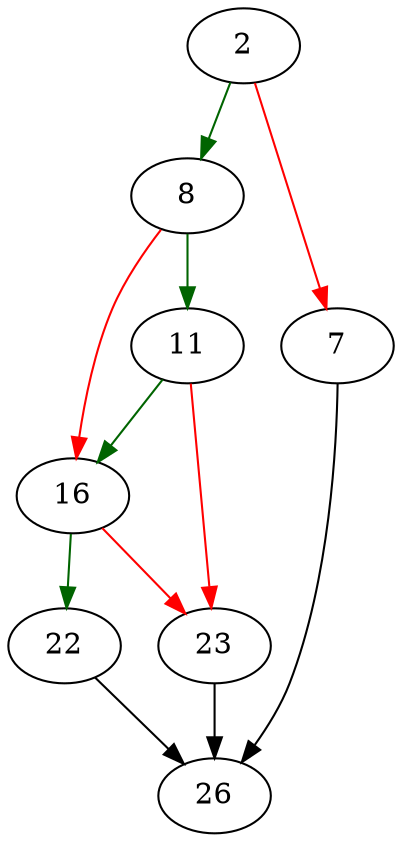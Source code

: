 strict digraph "sqlite3DeleteTable" {
	// Node definitions.
	2 [entry=true];
	8;
	7;
	26;
	11;
	16;
	23;
	22;

	// Edge definitions.
	2 -> 8 [
		color=darkgreen
		cond=true
	];
	2 -> 7 [
		color=red
		cond=false
	];
	8 -> 11 [
		color=darkgreen
		cond=true
	];
	8 -> 16 [
		color=red
		cond=false
	];
	7 -> 26;
	11 -> 16 [
		color=darkgreen
		cond=true
	];
	11 -> 23 [
		color=red
		cond=false
	];
	16 -> 23 [
		color=red
		cond=false
	];
	16 -> 22 [
		color=darkgreen
		cond=true
	];
	23 -> 26;
	22 -> 26;
}